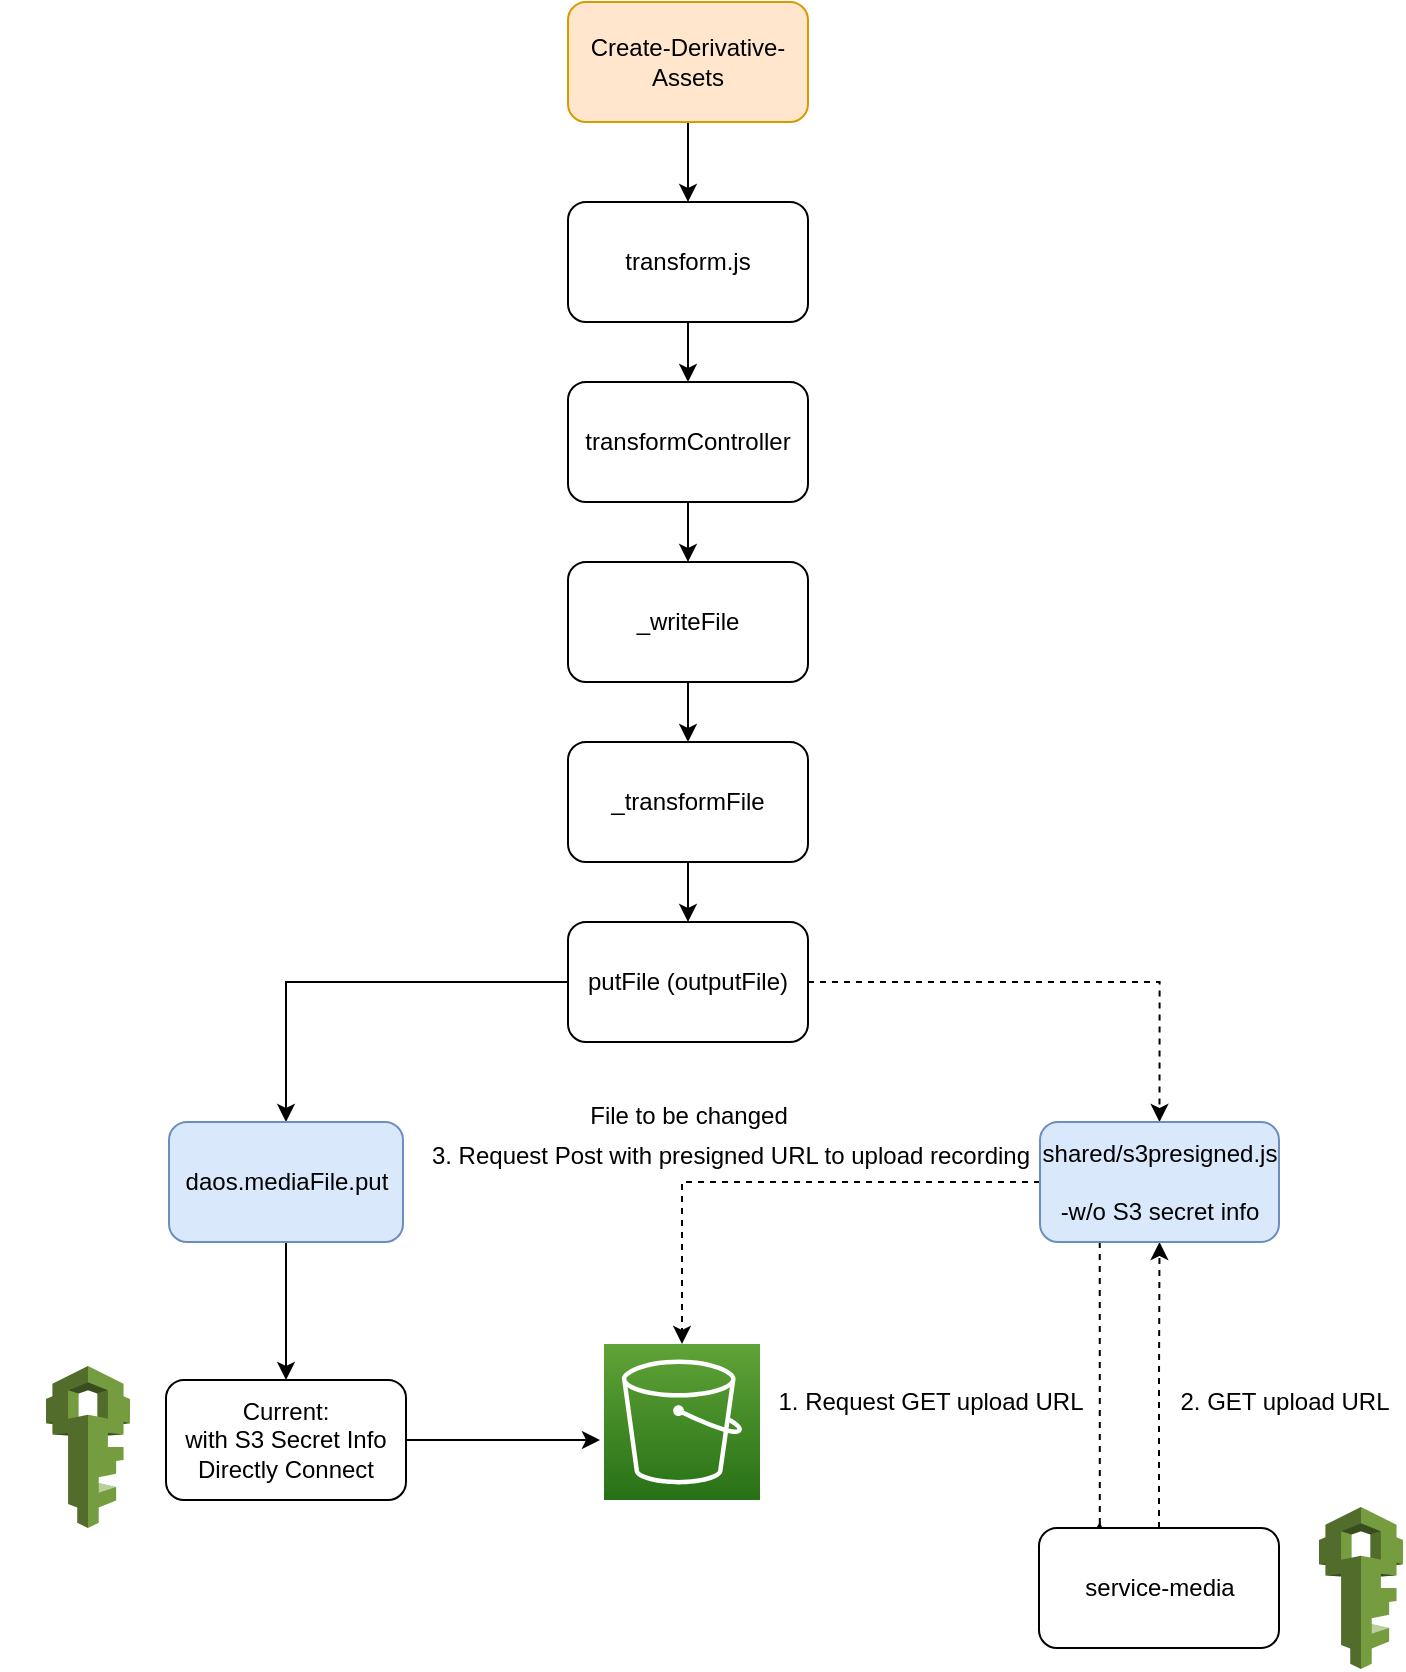 <mxfile version="18.0.1" type="github">
  <diagram id="ny3oVwAZ4V_wvto3aZBs" name="Page-1">
    <mxGraphModel dx="782" dy="1109" grid="1" gridSize="10" guides="1" tooltips="1" connect="1" arrows="1" fold="1" page="1" pageScale="1" pageWidth="827" pageHeight="1169" math="0" shadow="0">
      <root>
        <mxCell id="0" />
        <mxCell id="1" parent="0" />
        <mxCell id="yP4ieVi-nLM1ygez4TLR-7" value="" style="edgeStyle=orthogonalEdgeStyle;rounded=0;orthogonalLoop=1;jettySize=auto;html=1;" parent="1" source="yP4ieVi-nLM1ygez4TLR-1" target="yP4ieVi-nLM1ygez4TLR-2" edge="1">
          <mxGeometry relative="1" as="geometry" />
        </mxCell>
        <mxCell id="yP4ieVi-nLM1ygez4TLR-1" value="transform.js" style="rounded=1;whiteSpace=wrap;html=1;" parent="1" vertex="1">
          <mxGeometry x="354" y="340" width="120" height="60" as="geometry" />
        </mxCell>
        <mxCell id="yP4ieVi-nLM1ygez4TLR-8" value="" style="edgeStyle=orthogonalEdgeStyle;rounded=0;orthogonalLoop=1;jettySize=auto;html=1;" parent="1" source="yP4ieVi-nLM1ygez4TLR-2" target="yP4ieVi-nLM1ygez4TLR-3" edge="1">
          <mxGeometry relative="1" as="geometry" />
        </mxCell>
        <mxCell id="yP4ieVi-nLM1ygez4TLR-2" value="transformController" style="rounded=1;whiteSpace=wrap;html=1;" parent="1" vertex="1">
          <mxGeometry x="354" y="430" width="120" height="60" as="geometry" />
        </mxCell>
        <mxCell id="yP4ieVi-nLM1ygez4TLR-9" value="" style="edgeStyle=orthogonalEdgeStyle;rounded=0;orthogonalLoop=1;jettySize=auto;html=1;" parent="1" source="yP4ieVi-nLM1ygez4TLR-3" target="yP4ieVi-nLM1ygez4TLR-4" edge="1">
          <mxGeometry relative="1" as="geometry" />
        </mxCell>
        <mxCell id="yP4ieVi-nLM1ygez4TLR-3" value="_writeFile" style="rounded=1;whiteSpace=wrap;html=1;" parent="1" vertex="1">
          <mxGeometry x="354" y="520" width="120" height="60" as="geometry" />
        </mxCell>
        <mxCell id="yP4ieVi-nLM1ygez4TLR-10" value="" style="edgeStyle=orthogonalEdgeStyle;rounded=0;orthogonalLoop=1;jettySize=auto;html=1;" parent="1" source="yP4ieVi-nLM1ygez4TLR-4" target="yP4ieVi-nLM1ygez4TLR-5" edge="1">
          <mxGeometry relative="1" as="geometry" />
        </mxCell>
        <mxCell id="yP4ieVi-nLM1ygez4TLR-4" value="_transformFile" style="rounded=1;whiteSpace=wrap;html=1;" parent="1" vertex="1">
          <mxGeometry x="354" y="610" width="120" height="60" as="geometry" />
        </mxCell>
        <mxCell id="EooDAORPQ9iUzGNVsF7X-6" style="edgeStyle=orthogonalEdgeStyle;rounded=0;orthogonalLoop=1;jettySize=auto;html=1;entryX=0.5;entryY=0;entryDx=0;entryDy=0;dashed=1;" edge="1" parent="1" source="yP4ieVi-nLM1ygez4TLR-5" target="EooDAORPQ9iUzGNVsF7X-5">
          <mxGeometry relative="1" as="geometry" />
        </mxCell>
        <mxCell id="yP4ieVi-nLM1ygez4TLR-5" value="putFile (outputFile)" style="rounded=1;whiteSpace=wrap;html=1;" parent="1" vertex="1">
          <mxGeometry x="354" y="700" width="120" height="60" as="geometry" />
        </mxCell>
        <mxCell id="yP4ieVi-nLM1ygez4TLR-13" value="" style="edgeStyle=orthogonalEdgeStyle;rounded=0;orthogonalLoop=1;jettySize=auto;html=1;" parent="1" target="yP4ieVi-nLM1ygez4TLR-12" edge="1">
          <mxGeometry relative="1" as="geometry">
            <mxPoint x="414" y="620" as="sourcePoint" />
          </mxGeometry>
        </mxCell>
        <mxCell id="yP4ieVi-nLM1ygez4TLR-15" style="edgeStyle=orthogonalEdgeStyle;rounded=0;orthogonalLoop=1;jettySize=auto;html=1;entryX=0.5;entryY=0;entryDx=0;entryDy=0;exitX=0;exitY=0.5;exitDx=0;exitDy=0;" parent="1" source="yP4ieVi-nLM1ygez4TLR-5" target="yP4ieVi-nLM1ygez4TLR-34" edge="1">
          <mxGeometry relative="1" as="geometry">
            <mxPoint x="414" y="710" as="sourcePoint" />
            <mxPoint x="414" y="740" as="targetPoint" />
            <Array as="points">
              <mxPoint x="213" y="730" />
            </Array>
          </mxGeometry>
        </mxCell>
        <mxCell id="yP4ieVi-nLM1ygez4TLR-32" value="" style="edgeStyle=orthogonalEdgeStyle;rounded=0;orthogonalLoop=1;jettySize=auto;html=1;" parent="1" source="yP4ieVi-nLM1ygez4TLR-34" target="yP4ieVi-nLM1ygez4TLR-36" edge="1">
          <mxGeometry relative="1" as="geometry" />
        </mxCell>
        <mxCell id="yP4ieVi-nLM1ygez4TLR-34" value="daos.mediaFile.put" style="rounded=1;whiteSpace=wrap;html=1;fillColor=#dae8fc;strokeColor=#6c8ebf;" parent="1" vertex="1">
          <mxGeometry x="154.5" y="800" width="117" height="60" as="geometry" />
        </mxCell>
        <mxCell id="EooDAORPQ9iUzGNVsF7X-7" style="edgeStyle=orthogonalEdgeStyle;rounded=0;orthogonalLoop=1;jettySize=auto;html=1;" edge="1" parent="1" source="yP4ieVi-nLM1ygez4TLR-36">
          <mxGeometry relative="1" as="geometry">
            <mxPoint x="370" y="959" as="targetPoint" />
          </mxGeometry>
        </mxCell>
        <mxCell id="yP4ieVi-nLM1ygez4TLR-36" value="Current:&lt;br&gt;with S3 Secret Info&lt;br&gt;Directly Connect" style="rounded=1;whiteSpace=wrap;html=1;" parent="1" vertex="1">
          <mxGeometry x="153" y="929" width="120" height="60" as="geometry" />
        </mxCell>
        <mxCell id="yP4ieVi-nLM1ygez4TLR-51" style="edgeStyle=orthogonalEdgeStyle;rounded=0;orthogonalLoop=1;jettySize=auto;html=1;dashed=1;exitX=0.25;exitY=1;exitDx=0;exitDy=0;" parent="1" source="EooDAORPQ9iUzGNVsF7X-5" edge="1">
          <mxGeometry relative="1" as="geometry">
            <mxPoint x="620" y="1000" as="targetPoint" />
            <Array as="points">
              <mxPoint x="620" y="1001" />
            </Array>
            <mxPoint x="609.5" y="914" as="sourcePoint" />
          </mxGeometry>
        </mxCell>
        <mxCell id="yP4ieVi-nLM1ygez4TLR-53" style="edgeStyle=orthogonalEdgeStyle;rounded=0;orthogonalLoop=1;jettySize=auto;html=1;dashed=1;exitX=0;exitY=0.5;exitDx=0;exitDy=0;" parent="1" source="EooDAORPQ9iUzGNVsF7X-5" target="yP4ieVi-nLM1ygez4TLR-39" edge="1">
          <mxGeometry relative="1" as="geometry">
            <mxPoint x="589.5" y="884" as="sourcePoint" />
          </mxGeometry>
        </mxCell>
        <mxCell id="yP4ieVi-nLM1ygez4TLR-39" value="" style="sketch=0;points=[[0,0,0],[0.25,0,0],[0.5,0,0],[0.75,0,0],[1,0,0],[0,1,0],[0.25,1,0],[0.5,1,0],[0.75,1,0],[1,1,0],[0,0.25,0],[0,0.5,0],[0,0.75,0],[1,0.25,0],[1,0.5,0],[1,0.75,0]];outlineConnect=0;fontColor=#232F3E;gradientColor=#60A337;gradientDirection=north;fillColor=#277116;strokeColor=#ffffff;dashed=0;verticalLabelPosition=bottom;verticalAlign=top;align=center;html=1;fontSize=12;fontStyle=0;aspect=fixed;shape=mxgraph.aws4.resourceIcon;resIcon=mxgraph.aws4.s3;" parent="1" vertex="1">
          <mxGeometry x="372" y="911" width="78" height="78" as="geometry" />
        </mxCell>
        <mxCell id="yP4ieVi-nLM1ygez4TLR-48" style="edgeStyle=orthogonalEdgeStyle;rounded=0;orthogonalLoop=1;jettySize=auto;html=1;dashed=1;" parent="1" source="yP4ieVi-nLM1ygez4TLR-41" target="EooDAORPQ9iUzGNVsF7X-5" edge="1">
          <mxGeometry relative="1" as="geometry">
            <Array as="points" />
            <mxPoint x="629.5" y="914" as="targetPoint" />
          </mxGeometry>
        </mxCell>
        <mxCell id="yP4ieVi-nLM1ygez4TLR-41" value="service-media" style="rounded=1;whiteSpace=wrap;html=1;" parent="1" vertex="1">
          <mxGeometry x="589.5" y="1003" width="120" height="60" as="geometry" />
        </mxCell>
        <mxCell id="yP4ieVi-nLM1ygez4TLR-42" value="File to be changed&lt;br&gt;" style="text;html=1;align=center;verticalAlign=middle;resizable=0;points=[];autosize=1;strokeColor=none;fillColor=none;" parent="1" vertex="1">
          <mxGeometry x="359" y="787" width="110" height="20" as="geometry" />
        </mxCell>
        <mxCell id="yP4ieVi-nLM1ygez4TLR-43" value="" style="outlineConnect=0;dashed=0;verticalLabelPosition=bottom;verticalAlign=top;align=center;html=1;shape=mxgraph.aws3.iam;fillColor=#759C3E;gradientColor=none;" parent="1" vertex="1">
          <mxGeometry x="93" y="922" width="42" height="81" as="geometry" />
        </mxCell>
        <mxCell id="yP4ieVi-nLM1ygez4TLR-44" value="" style="outlineConnect=0;dashed=0;verticalLabelPosition=bottom;verticalAlign=top;align=center;html=1;shape=mxgraph.aws3.iam;fillColor=#759C3E;gradientColor=none;" parent="1" vertex="1">
          <mxGeometry x="729.5" y="992.5" width="42" height="81" as="geometry" />
        </mxCell>
        <mxCell id="yP4ieVi-nLM1ygez4TLR-45" value="" style="shape=image;html=1;verticalAlign=top;verticalLabelPosition=bottom;labelBackgroundColor=#ffffff;imageAspect=0;aspect=fixed;image=https://cdn3.iconfinder.com/data/icons/flat-actions-icons-9/792/Close_Icon-128.png" parent="1" vertex="1">
          <mxGeometry x="70" y="915" width="88" height="88" as="geometry" />
        </mxCell>
        <mxCell id="yP4ieVi-nLM1ygez4TLR-46" value="" style="shape=image;html=1;verticalAlign=top;verticalLabelPosition=bottom;labelBackgroundColor=#ffffff;imageAspect=0;aspect=fixed;image=https://cdn3.iconfinder.com/data/icons/flat-actions-icons-9/792/Close_Icon-128.png" parent="1" vertex="1">
          <mxGeometry x="169" y="686" width="88" height="88" as="geometry" />
        </mxCell>
        <mxCell id="yP4ieVi-nLM1ygez4TLR-49" value="2. GET upload URL" style="text;html=1;align=center;verticalAlign=middle;resizable=0;points=[];autosize=1;strokeColor=none;fillColor=none;" parent="1" vertex="1">
          <mxGeometry x="651.5" y="930" width="120" height="20" as="geometry" />
        </mxCell>
        <mxCell id="yP4ieVi-nLM1ygez4TLR-50" value="1. Request GET upload URL" style="text;html=1;align=center;verticalAlign=middle;resizable=0;points=[];autosize=1;strokeColor=none;fillColor=none;" parent="1" vertex="1">
          <mxGeometry x="450" y="930" width="170" height="20" as="geometry" />
        </mxCell>
        <mxCell id="yP4ieVi-nLM1ygez4TLR-54" value="3. Request Post with presigned URL to upload recording" style="text;html=1;align=center;verticalAlign=middle;resizable=0;points=[];autosize=1;strokeColor=none;fillColor=none;" parent="1" vertex="1">
          <mxGeometry x="279.5" y="807" width="310" height="20" as="geometry" />
        </mxCell>
        <mxCell id="EooDAORPQ9iUzGNVsF7X-3" value="" style="edgeStyle=orthogonalEdgeStyle;rounded=0;orthogonalLoop=1;jettySize=auto;html=1;" edge="1" parent="1" source="EooDAORPQ9iUzGNVsF7X-2" target="yP4ieVi-nLM1ygez4TLR-1">
          <mxGeometry relative="1" as="geometry" />
        </mxCell>
        <mxCell id="EooDAORPQ9iUzGNVsF7X-2" value="Create-Derivative-Assets" style="rounded=1;whiteSpace=wrap;html=1;fillColor=#ffe6cc;strokeColor=#d79b00;" vertex="1" parent="1">
          <mxGeometry x="354" y="240" width="120" height="60" as="geometry" />
        </mxCell>
        <mxCell id="EooDAORPQ9iUzGNVsF7X-5" value="shared/s3presigned.js&lt;br&gt;&lt;br&gt;-w/o S3 secret info" style="rounded=1;whiteSpace=wrap;html=1;fillColor=#dae8fc;strokeColor=#6c8ebf;" vertex="1" parent="1">
          <mxGeometry x="590" y="800" width="119.5" height="60" as="geometry" />
        </mxCell>
      </root>
    </mxGraphModel>
  </diagram>
</mxfile>
